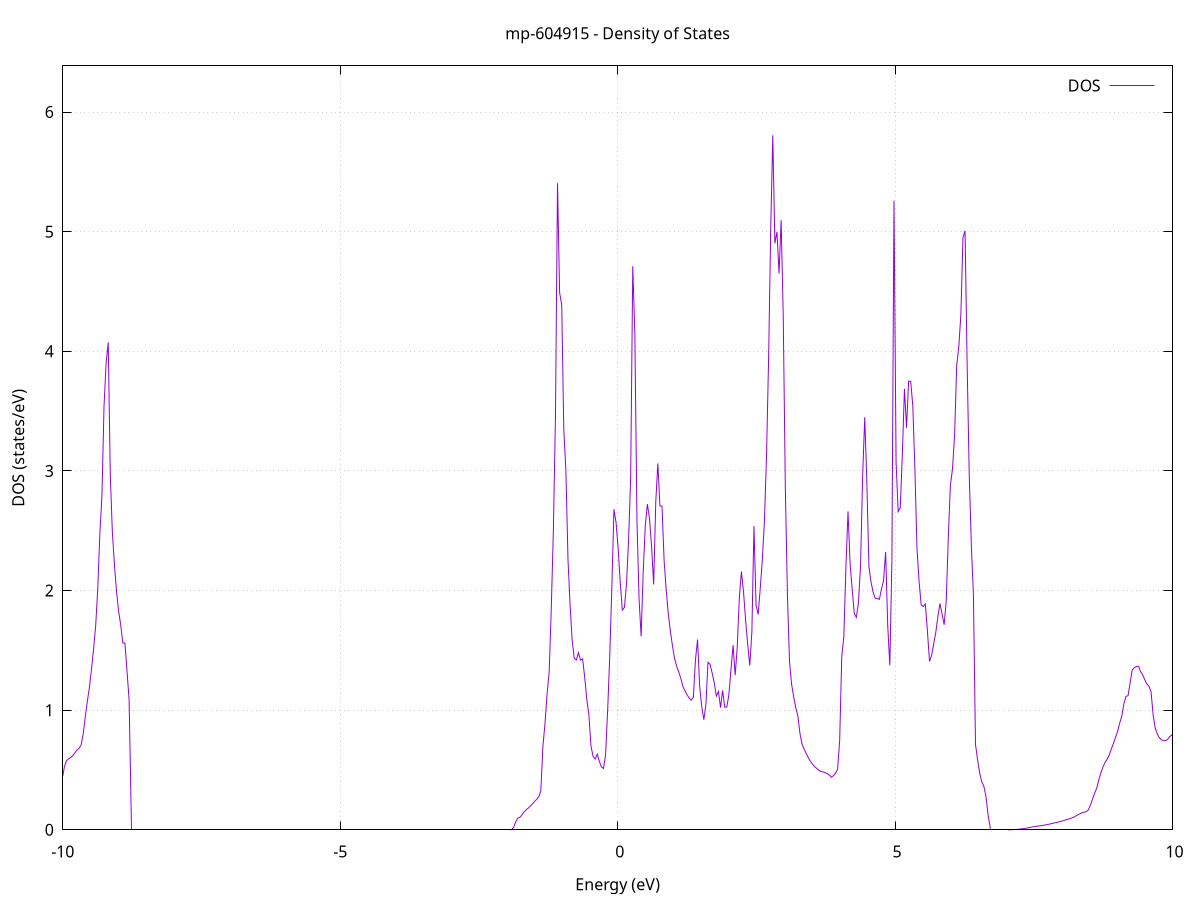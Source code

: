 set title 'mp-604915 - Density of States'
set xlabel 'Energy (eV)'
set ylabel 'DOS (states/eV)'
set grid
set xrange [-10:10]
set yrange [0:6.386]
set xzeroaxis lt -1
set terminal png size 800,600
set output 'mp-604915_dos_gnuplot.png'
plot '-' using 1:2 with lines title 'DOS'
-42.816300 0.000000
-42.778600 0.000000
-42.741000 0.000000
-42.703300 0.000000
-42.665600 0.000000
-42.628000 0.000000
-42.590300 0.000000
-42.552600 0.000000
-42.515000 0.000000
-42.477300 0.000000
-42.439700 0.000000
-42.402000 0.000000
-42.364300 0.000000
-42.326700 0.000000
-42.289000 0.000000
-42.251300 0.000000
-42.213700 0.000000
-42.176000 0.000000
-42.138300 0.000000
-42.100700 0.000000
-42.063000 0.000000
-42.025300 0.000000
-41.987700 0.000000
-41.950000 0.000000
-41.912300 0.000000
-41.874700 0.000000
-41.837000 0.000000
-41.799300 0.000000
-41.761700 0.000000
-41.724000 0.000000
-41.686400 0.000000
-41.648700 0.000000
-41.611000 0.000000
-41.573400 0.000000
-41.535700 0.000000
-41.498000 0.000000
-41.460400 0.000000
-41.422700 0.000000
-41.385000 0.000000
-41.347400 0.000000
-41.309700 0.000000
-41.272000 0.000000
-41.234400 0.000000
-41.196700 0.000000
-41.159000 0.000000
-41.121400 0.000000
-41.083700 0.000000
-41.046000 0.000000
-41.008400 0.000000
-40.970700 0.000000
-40.933100 0.000000
-40.895400 0.000000
-40.857700 0.000000
-40.820100 0.000000
-40.782400 0.000000
-40.744700 0.000000
-40.707100 0.000000
-40.669400 0.000000
-40.631700 0.000000
-40.594100 0.000000
-40.556400 0.000000
-40.518700 0.000000
-40.481100 0.000000
-40.443400 0.000000
-40.405700 0.000000
-40.368100 0.000000
-40.330400 0.000000
-40.292700 0.000000
-40.255100 0.000000
-40.217400 0.000000
-40.179800 0.000000
-40.142100 0.000000
-40.104400 0.000000
-40.066800 0.000000
-40.029100 0.000000
-39.991400 0.000000
-39.953800 0.000000
-39.916100 0.000000
-39.878400 0.000000
-39.840800 0.000000
-39.803100 0.000000
-39.765400 0.000000
-39.727800 0.000000
-39.690100 0.000000
-39.652400 0.000000
-39.614800 0.000000
-39.577100 0.000000
-39.539400 0.000000
-39.501800 0.000000
-39.464100 0.000000
-39.426400 0.000000
-39.388800 3.422000
-39.351100 6.672700
-39.313500 9.549600
-39.275800 7.284600
-39.238100 5.904400
-39.200500 5.203600
-39.162800 4.941800
-39.125100 6.126800
-39.087500 12.684900
-39.049800 32.294200
-39.012100 15.707300
-38.974500 5.470900
-38.936800 5.183300
-38.899100 5.633700
-38.861500 6.711500
-38.823800 9.834900
-38.786100 8.494500
-38.748500 0.000000
-38.710800 0.000000
-38.673100 0.000000
-38.635500 0.000000
-38.597800 0.000000
-38.560200 0.000000
-38.522500 0.000000
-38.484800 0.000000
-38.447200 0.000000
-38.409500 0.000000
-38.371800 0.000000
-38.334200 0.000000
-38.296500 0.000000
-38.258800 0.000000
-38.221200 0.000000
-38.183500 0.000000
-38.145800 0.000000
-38.108200 0.000000
-38.070500 0.000000
-38.032800 0.000000
-37.995200 0.000000
-37.957500 0.000000
-37.919800 0.000000
-37.882200 0.000000
-37.844500 0.000000
-37.806900 0.000000
-37.769200 0.000000
-37.731500 0.000000
-37.693900 0.000000
-37.656200 0.000000
-37.618500 0.000000
-37.580900 0.000000
-37.543200 0.000000
-37.505500 0.000000
-37.467900 0.000000
-37.430200 0.000000
-37.392500 0.000000
-37.354900 0.000000
-37.317200 0.000000
-37.279500 0.000000
-37.241900 0.000000
-37.204200 0.000000
-37.166500 0.000000
-37.128900 0.000000
-37.091200 0.000000
-37.053600 0.000000
-37.015900 0.000000
-36.978200 0.000000
-36.940600 0.000000
-36.902900 0.000000
-36.865200 0.000000
-36.827600 0.000000
-36.789900 0.000000
-36.752200 0.000000
-36.714600 0.000000
-36.676900 0.000000
-36.639200 0.000000
-36.601600 0.000000
-36.563900 0.000000
-36.526200 0.000000
-36.488600 0.000000
-36.450900 0.000000
-36.413200 0.000000
-36.375600 0.000000
-36.337900 0.000000
-36.300300 0.000000
-36.262600 0.000000
-36.224900 0.000000
-36.187300 0.000000
-36.149600 0.000000
-36.111900 0.000000
-36.074300 0.000000
-36.036600 0.000000
-35.998900 0.000000
-35.961300 0.000000
-35.923600 0.000000
-35.885900 0.000000
-35.848300 0.000000
-35.810600 0.000000
-35.772900 0.000000
-35.735300 0.000000
-35.697600 0.000000
-35.659900 0.000000
-35.622300 0.000000
-35.584600 0.000000
-35.547000 0.000000
-35.509300 0.000000
-35.471600 0.000000
-35.434000 0.000000
-35.396300 0.000000
-35.358600 0.000000
-35.321000 0.000000
-35.283300 0.000000
-35.245600 0.000000
-35.208000 0.000000
-35.170300 0.000000
-35.132600 0.000000
-35.095000 0.000000
-35.057300 0.000000
-35.019600 0.000000
-34.982000 0.000000
-34.944300 0.000000
-34.906600 0.000000
-34.869000 0.000000
-34.831300 0.000000
-34.793700 0.000000
-34.756000 0.000000
-34.718300 0.000000
-34.680700 0.000000
-34.643000 0.000000
-34.605300 0.000000
-34.567700 0.000000
-34.530000 0.000000
-34.492300 0.000000
-34.454700 0.000000
-34.417000 0.000000
-34.379300 0.000000
-34.341700 0.000000
-34.304000 0.000000
-34.266300 0.000000
-34.228700 0.000000
-34.191000 0.000000
-34.153300 0.000000
-34.115700 0.000000
-34.078000 0.000000
-34.040400 0.000000
-34.002700 0.000000
-33.965000 0.000000
-33.927400 0.000000
-33.889700 0.000000
-33.852000 0.000000
-33.814400 0.000000
-33.776700 0.000000
-33.739000 0.000000
-33.701400 0.000000
-33.663700 0.000000
-33.626000 0.000000
-33.588400 0.000000
-33.550700 0.000000
-33.513000 0.000000
-33.475400 0.000000
-33.437700 0.000000
-33.400000 0.000000
-33.362400 0.000000
-33.324700 0.000000
-33.287100 0.000000
-33.249400 0.000000
-33.211700 0.000000
-33.174100 0.000000
-33.136400 0.000000
-33.098700 0.000000
-33.061100 0.000000
-33.023400 0.000000
-32.985700 0.000000
-32.948100 0.000000
-32.910400 0.000000
-32.872700 0.000000
-32.835100 0.000000
-32.797400 0.000000
-32.759700 0.000000
-32.722100 0.000000
-32.684400 0.000000
-32.646700 0.000000
-32.609100 0.000000
-32.571400 0.000000
-32.533800 0.000000
-32.496100 0.000000
-32.458400 0.000000
-32.420800 0.000000
-32.383100 0.000000
-32.345400 0.000000
-32.307800 0.000000
-32.270100 0.000000
-32.232400 0.000000
-32.194800 0.000000
-32.157100 0.000000
-32.119400 0.000000
-32.081800 0.000000
-32.044100 0.000000
-32.006400 0.000000
-31.968800 0.000000
-31.931100 0.000000
-31.893400 0.000000
-31.855800 0.000000
-31.818100 0.000000
-31.780500 0.000000
-31.742800 0.000000
-31.705100 0.000000
-31.667500 0.000000
-31.629800 0.000000
-31.592100 0.000000
-31.554500 0.000000
-31.516800 0.000000
-31.479100 0.000000
-31.441500 0.000000
-31.403800 0.000000
-31.366100 0.000000
-31.328500 0.000000
-31.290800 0.000000
-31.253100 0.000000
-31.215500 0.000000
-31.177800 0.000000
-31.140100 0.000000
-31.102500 0.000000
-31.064800 0.000000
-31.027200 0.000000
-30.989500 0.000000
-30.951800 0.000000
-30.914200 0.000000
-30.876500 0.000000
-30.838800 0.000000
-30.801200 0.000000
-30.763500 0.000000
-30.725800 0.000000
-30.688200 0.000000
-30.650500 0.000000
-30.612800 0.000000
-30.575200 0.000000
-30.537500 0.000000
-30.499800 0.000000
-30.462200 0.000000
-30.424500 0.000000
-30.386800 0.000000
-30.349200 0.000000
-30.311500 0.000000
-30.273900 0.000000
-30.236200 0.000000
-30.198500 0.000000
-30.160900 0.000000
-30.123200 0.000000
-30.085500 0.000000
-30.047900 0.000000
-30.010200 0.000000
-29.972500 0.000000
-29.934900 0.000000
-29.897200 0.000000
-29.859500 0.000000
-29.821900 0.000000
-29.784200 0.000000
-29.746500 0.000000
-29.708900 0.000000
-29.671200 0.000000
-29.633500 0.000000
-29.595900 0.000000
-29.558200 0.000000
-29.520600 0.000000
-29.482900 0.000000
-29.445200 0.000000
-29.407600 0.000000
-29.369900 0.000000
-29.332200 0.000000
-29.294600 0.000000
-29.256900 0.000000
-29.219200 0.000000
-29.181600 0.000000
-29.143900 0.000000
-29.106200 0.000000
-29.068600 0.000000
-29.030900 0.000000
-28.993200 0.000000
-28.955600 0.000000
-28.917900 0.000000
-28.880200 0.000000
-28.842600 0.000000
-28.804900 0.000000
-28.767200 0.000000
-28.729600 0.000000
-28.691900 0.000000
-28.654300 0.000000
-28.616600 0.000000
-28.578900 0.000000
-28.541300 0.000000
-28.503600 0.000000
-28.465900 0.000000
-28.428300 0.000000
-28.390600 0.000000
-28.352900 0.000000
-28.315300 0.000000
-28.277600 0.000000
-28.239900 0.000000
-28.202300 0.000000
-28.164600 0.000000
-28.126900 0.000000
-28.089300 0.000000
-28.051600 0.000000
-28.013900 0.000000
-27.976300 0.000000
-27.938600 0.000000
-27.901000 0.000000
-27.863300 0.000000
-27.825600 0.000000
-27.788000 0.000000
-27.750300 0.000000
-27.712600 0.000000
-27.675000 0.000000
-27.637300 0.000000
-27.599600 0.000000
-27.562000 0.000000
-27.524300 0.000000
-27.486600 0.000000
-27.449000 0.000000
-27.411300 0.000000
-27.373600 0.000000
-27.336000 0.000000
-27.298300 0.000000
-27.260600 0.000000
-27.223000 0.000000
-27.185300 0.000000
-27.147700 0.000000
-27.110000 0.000000
-27.072300 0.000000
-27.034700 0.000000
-26.997000 0.000000
-26.959300 0.000000
-26.921700 0.000000
-26.884000 0.000000
-26.846300 0.000000
-26.808700 0.000000
-26.771000 0.000000
-26.733300 0.000000
-26.695700 0.000000
-26.658000 0.000000
-26.620300 0.000000
-26.582700 0.000000
-26.545000 0.000000
-26.507300 0.000000
-26.469700 0.000000
-26.432000 0.000000
-26.394400 0.000000
-26.356700 0.000000
-26.319000 0.000000
-26.281400 0.000000
-26.243700 0.000000
-26.206000 0.000000
-26.168400 0.000000
-26.130700 0.000000
-26.093000 0.000000
-26.055400 0.000000
-26.017700 0.000000
-25.980000 0.000000
-25.942400 0.000000
-25.904700 0.000000
-25.867000 0.000000
-25.829400 0.000000
-25.791700 0.000000
-25.754000 0.000000
-25.716400 0.000000
-25.678700 0.000000
-25.641100 0.000000
-25.603400 0.000000
-25.565700 0.000000
-25.528100 0.000000
-25.490400 0.000000
-25.452700 0.000000
-25.415100 0.000000
-25.377400 0.000000
-25.339700 0.000000
-25.302100 0.000000
-25.264400 0.000000
-25.226700 0.000000
-25.189100 0.000000
-25.151400 0.000000
-25.113700 0.000000
-25.076100 0.000000
-25.038400 0.000000
-25.000700 0.000000
-24.963100 0.000000
-24.925400 0.000000
-24.887800 0.000000
-24.850100 0.000000
-24.812400 0.000000
-24.774800 0.000000
-24.737100 0.000000
-24.699400 0.000000
-24.661800 0.000000
-24.624100 0.000000
-24.586400 0.000000
-24.548800 0.000000
-24.511100 0.000000
-24.473400 0.000000
-24.435800 0.000000
-24.398100 0.000000
-24.360400 0.000000
-24.322800 0.000000
-24.285100 0.000000
-24.247400 0.000000
-24.209800 0.000000
-24.172100 0.000000
-24.134500 0.000000
-24.096800 0.000000
-24.059100 0.000000
-24.021500 0.000000
-23.983800 0.000000
-23.946100 0.000000
-23.908500 0.000000
-23.870800 0.000000
-23.833100 0.000000
-23.795500 0.000000
-23.757800 0.000000
-23.720100 0.000000
-23.682500 0.000000
-23.644800 0.000000
-23.607100 0.000000
-23.569500 0.000000
-23.531800 0.000000
-23.494100 0.000000
-23.456500 0.000000
-23.418800 0.000000
-23.381200 0.000000
-23.343500 0.000000
-23.305800 0.000000
-23.268200 0.000000
-23.230500 0.000000
-23.192800 0.000000
-23.155200 0.000000
-23.117500 0.000000
-23.079800 0.000000
-23.042200 0.000000
-23.004500 0.000000
-22.966800 0.000000
-22.929200 0.000000
-22.891500 0.000000
-22.853800 0.000000
-22.816200 0.000000
-22.778500 0.000000
-22.740800 0.000000
-22.703200 0.000000
-22.665500 0.000000
-22.627900 0.000000
-22.590200 0.000000
-22.552500 0.000000
-22.514900 0.000000
-22.477200 0.000000
-22.439500 0.000000
-22.401900 0.000000
-22.364200 0.000000
-22.326500 0.000000
-22.288900 0.000000
-22.251200 0.000000
-22.213500 0.000000
-22.175900 0.000000
-22.138200 0.000000
-22.100500 0.000000
-22.062900 0.000000
-22.025200 0.000000
-21.987500 0.000000
-21.949900 0.000000
-21.912200 0.000000
-21.874600 0.000000
-21.836900 0.000000
-21.799200 0.000000
-21.761600 0.000000
-21.723900 0.000000
-21.686200 0.000000
-21.648600 0.000000
-21.610900 0.000000
-21.573200 0.000000
-21.535600 0.000000
-21.497900 0.000000
-21.460200 0.000000
-21.422600 0.000000
-21.384900 0.000000
-21.347200 0.000000
-21.309600 0.000000
-21.271900 0.000000
-21.234200 0.000000
-21.196600 0.000000
-21.158900 0.000000
-21.121300 0.000000
-21.083600 0.000000
-21.045900 0.000000
-21.008300 0.000000
-20.970600 0.000000
-20.932900 0.000000
-20.895300 0.000000
-20.857600 0.000000
-20.819900 0.000000
-20.782300 0.000000
-20.744600 0.000000
-20.706900 0.000000
-20.669300 0.000000
-20.631600 0.000000
-20.593900 0.000000
-20.556300 0.000000
-20.518600 0.000000
-20.480900 0.000000
-20.443300 0.000000
-20.405600 0.000000
-20.368000 0.000000
-20.330300 0.000000
-20.292600 0.000000
-20.255000 0.000000
-20.217300 0.000000
-20.179600 0.000000
-20.142000 0.000000
-20.104300 0.000000
-20.066600 0.000000
-20.029000 0.000000
-19.991300 0.000000
-19.953600 0.000000
-19.916000 0.000000
-19.878300 0.000000
-19.840600 0.000000
-19.803000 0.000000
-19.765300 0.000000
-19.727600 0.000000
-19.690000 0.000000
-19.652300 0.000000
-19.614700 0.000000
-19.577000 0.000000
-19.539300 0.000000
-19.501700 0.000000
-19.464000 0.000000
-19.426300 0.000000
-19.388700 0.000000
-19.351000 0.000000
-19.313300 0.000000
-19.275700 0.000000
-19.238000 0.000000
-19.200300 0.000000
-19.162700 0.000000
-19.125000 0.000000
-19.087300 0.000000
-19.049700 0.000000
-19.012000 0.000000
-18.974300 0.000000
-18.936700 0.000000
-18.899000 0.000000
-18.861400 0.000000
-18.823700 0.000000
-18.786000 0.000000
-18.748400 0.000000
-18.710700 0.000000
-18.673000 0.000000
-18.635400 0.000000
-18.597700 0.000000
-18.560000 0.000000
-18.522400 0.000000
-18.484700 0.000000
-18.447000 0.000000
-18.409400 0.000000
-18.371700 0.000000
-18.334000 0.000000
-18.296400 0.000000
-18.258700 0.000000
-18.221000 0.000000
-18.183400 0.000000
-18.145700 0.000000
-18.108000 0.000000
-18.070400 0.000000
-18.032700 0.000000
-17.995100 0.000000
-17.957400 0.000000
-17.919700 0.000000
-17.882100 0.000000
-17.844400 0.000000
-17.806700 0.000000
-17.769100 0.000000
-17.731400 0.000000
-17.693700 0.000000
-17.656100 0.000000
-17.618400 0.000000
-17.580700 0.000000
-17.543100 0.000000
-17.505400 0.000000
-17.467700 0.000000
-17.430100 0.000000
-17.392400 0.000000
-17.354700 0.000000
-17.317100 0.000000
-17.279400 0.000000
-17.241800 0.000000
-17.204100 0.000000
-17.166400 0.000000
-17.128800 0.000000
-17.091100 0.000000
-17.053400 0.000000
-17.015800 0.000000
-16.978100 0.000000
-16.940400 0.000000
-16.902800 0.000000
-16.865100 0.000000
-16.827400 0.000000
-16.789800 0.000000
-16.752100 0.000000
-16.714400 0.000000
-16.676800 0.000000
-16.639100 0.000000
-16.601400 0.000000
-16.563800 0.000000
-16.526100 0.000000
-16.488500 0.000000
-16.450800 0.000000
-16.413100 0.000000
-16.375500 0.000000
-16.337800 0.000000
-16.300100 0.000000
-16.262500 0.000000
-16.224800 0.000000
-16.187100 0.000000
-16.149500 0.000000
-16.111800 0.000000
-16.074100 0.000000
-16.036500 0.000000
-15.998800 0.000000
-15.961100 0.000000
-15.923500 0.000000
-15.885800 0.000000
-15.848100 0.000000
-15.810500 0.000000
-15.772800 0.000000
-15.735200 0.000000
-15.697500 0.000000
-15.659800 0.000000
-15.622200 0.000000
-15.584500 0.000000
-15.546800 0.000000
-15.509200 0.000000
-15.471500 0.000000
-15.433800 0.000000
-15.396200 0.000000
-15.358500 0.000000
-15.320800 0.000000
-15.283200 0.000000
-15.245500 0.000000
-15.207800 0.000000
-15.170200 0.000000
-15.132500 0.000000
-15.094800 0.000000
-15.057200 0.000000
-15.019500 0.000000
-14.981900 0.000000
-14.944200 0.000000
-14.906500 0.000000
-14.868900 0.000000
-14.831200 0.000000
-14.793500 0.000000
-14.755900 0.000000
-14.718200 0.000000
-14.680500 0.000000
-14.642900 0.000000
-14.605200 0.000000
-14.567500 0.000000
-14.529900 0.000000
-14.492200 0.000000
-14.454500 0.000000
-14.416900 0.000000
-14.379200 0.000000
-14.341500 0.000000
-14.303900 0.000000
-14.266200 0.000000
-14.228600 0.000000
-14.190900 0.000000
-14.153200 0.000000
-14.115600 0.000000
-14.077900 0.000000
-14.040200 0.000000
-14.002600 0.000000
-13.964900 0.000000
-13.927200 0.000000
-13.889600 0.000000
-13.851900 0.000000
-13.814200 0.000000
-13.776600 0.000000
-13.738900 0.000000
-13.701200 0.000000
-13.663600 0.000000
-13.625900 0.000000
-13.588200 0.000000
-13.550600 0.000000
-13.512900 0.000000
-13.475300 0.000000
-13.437600 0.000000
-13.399900 0.000000
-13.362300 0.000000
-13.324600 0.000000
-13.286900 0.000000
-13.249300 0.000000
-13.211600 0.000000
-13.173900 0.000000
-13.136300 0.000000
-13.098600 0.000000
-13.060900 0.000000
-13.023300 0.000000
-12.985600 0.000000
-12.947900 0.000000
-12.910300 0.000000
-12.872600 0.000000
-12.834900 0.000000
-12.797300 0.000000
-12.759600 0.000000
-12.722000 0.000000
-12.684300 0.000000
-12.646600 0.000000
-12.609000 0.000000
-12.571300 0.000000
-12.533600 0.000000
-12.496000 0.000000
-12.458300 0.000000
-12.420600 0.000000
-12.383000 0.000000
-12.345300 0.000000
-12.307600 0.000000
-12.270000 0.000000
-12.232300 0.000000
-12.194600 0.000000
-12.157000 0.000000
-12.119300 0.000000
-12.081600 0.000000
-12.044000 0.000000
-12.006300 0.000000
-11.968700 0.000000
-11.931000 0.000000
-11.893300 0.000000
-11.855700 0.000000
-11.818000 0.000000
-11.780300 0.000000
-11.742700 0.000000
-11.705000 0.000000
-11.667300 0.000000
-11.629700 0.000000
-11.592000 0.000000
-11.554300 0.000000
-11.516700 0.000000
-11.479000 0.000000
-11.441300 0.000000
-11.403700 0.000000
-11.366000 0.000000
-11.328300 0.000000
-11.290700 0.000000
-11.253000 0.000000
-11.215400 0.000000
-11.177700 0.000000
-11.140000 0.000000
-11.102400 0.000000
-11.064700 0.000000
-11.027000 0.000000
-10.989400 0.000000
-10.951700 0.000000
-10.914000 0.000000
-10.876400 0.000000
-10.838700 0.000000
-10.801000 0.000000
-10.763400 0.000000
-10.725700 0.000000
-10.688000 0.000000
-10.650400 0.000000
-10.612700 0.000000
-10.575000 0.000000
-10.537400 0.000000
-10.499700 0.000000
-10.462100 0.000000
-10.424400 0.000000
-10.386700 0.000000
-10.349100 0.000000
-10.311400 0.000000
-10.273700 0.000000
-10.236100 0.000000
-10.198400 0.049900
-10.160700 0.185100
-10.123100 0.231400
-10.085400 0.315100
-10.047700 0.360100
-10.010100 0.421300
-9.972400 0.523600
-9.934700 0.576100
-9.897100 0.592400
-9.859400 0.604200
-9.821700 0.618300
-9.784100 0.642300
-9.746400 0.665300
-9.708800 0.681600
-9.671100 0.706300
-9.633400 0.798500
-9.595800 0.941100
-9.558100 1.071300
-9.520400 1.190100
-9.482800 1.342700
-9.445100 1.510800
-9.407400 1.705200
-9.369800 2.014200
-9.332100 2.475100
-9.294400 2.789500
-9.256800 3.541700
-9.219100 3.903600
-9.181400 4.075000
-9.143800 2.963400
-9.106100 2.479700
-9.068400 2.212500
-9.030800 1.987000
-8.993100 1.823700
-8.955500 1.709800
-8.917800 1.561500
-8.880100 1.560900
-8.842500 1.325400
-8.804800 1.086000
-8.767100 0.000000
-8.729500 0.000000
-8.691800 0.000000
-8.654100 0.000000
-8.616500 0.000000
-8.578800 0.000000
-8.541100 0.000000
-8.503500 0.000000
-8.465800 0.000000
-8.428100 0.000000
-8.390500 0.000000
-8.352800 0.000000
-8.315100 0.000000
-8.277500 0.000000
-8.239800 0.000000
-8.202200 0.000000
-8.164500 0.000000
-8.126800 0.000000
-8.089200 0.000000
-8.051500 0.000000
-8.013800 0.000000
-7.976200 0.000000
-7.938500 0.000000
-7.900800 0.000000
-7.863200 0.000000
-7.825500 0.000000
-7.787800 0.000000
-7.750200 0.000000
-7.712500 0.000000
-7.674800 0.000000
-7.637200 0.000000
-7.599500 0.000000
-7.561800 0.000000
-7.524200 0.000000
-7.486500 0.000000
-7.448800 0.000000
-7.411200 0.000000
-7.373500 0.000000
-7.335900 0.000000
-7.298200 0.000000
-7.260500 0.000000
-7.222900 0.000000
-7.185200 0.000000
-7.147500 0.000000
-7.109900 0.000000
-7.072200 0.000000
-7.034500 0.000000
-6.996900 0.000000
-6.959200 0.000000
-6.921500 0.000000
-6.883900 0.000000
-6.846200 0.000000
-6.808500 0.000000
-6.770900 0.000000
-6.733200 0.000000
-6.695500 0.000000
-6.657900 0.000000
-6.620200 0.000000
-6.582600 0.000000
-6.544900 0.000000
-6.507200 0.000000
-6.469600 0.000000
-6.431900 0.000000
-6.394200 0.000000
-6.356600 0.000000
-6.318900 0.000000
-6.281200 0.000000
-6.243600 0.000000
-6.205900 0.000000
-6.168200 0.000000
-6.130600 0.000000
-6.092900 0.000000
-6.055200 0.000000
-6.017600 0.000000
-5.979900 0.000000
-5.942200 0.000000
-5.904600 0.000000
-5.866900 0.000000
-5.829300 0.000000
-5.791600 0.000000
-5.753900 0.000000
-5.716300 0.000000
-5.678600 0.000000
-5.640900 0.000000
-5.603300 0.000000
-5.565600 0.000000
-5.527900 0.000000
-5.490300 0.000000
-5.452600 0.000000
-5.414900 0.000000
-5.377300 0.000000
-5.339600 0.000000
-5.301900 0.000000
-5.264300 0.000000
-5.226600 0.000000
-5.188900 0.000000
-5.151300 0.000000
-5.113600 0.000000
-5.076000 0.000000
-5.038300 0.000000
-5.000600 0.000000
-4.963000 0.000000
-4.925300 0.000000
-4.887600 0.000000
-4.850000 0.000000
-4.812300 0.000000
-4.774600 0.000000
-4.737000 0.000000
-4.699300 0.000000
-4.661600 0.000000
-4.624000 0.000000
-4.586300 0.000000
-4.548600 0.000000
-4.511000 0.000000
-4.473300 0.000000
-4.435600 0.000000
-4.398000 0.000000
-4.360300 0.000000
-4.322700 0.000000
-4.285000 0.000000
-4.247300 0.000000
-4.209700 0.000000
-4.172000 0.000000
-4.134300 0.000000
-4.096700 0.000000
-4.059000 0.000000
-4.021300 0.000000
-3.983700 0.000000
-3.946000 0.000000
-3.908300 0.000000
-3.870700 0.000000
-3.833000 0.000000
-3.795300 0.000000
-3.757700 0.000000
-3.720000 0.000000
-3.682300 0.000000
-3.644700 0.000000
-3.607000 0.000000
-3.569400 0.000000
-3.531700 0.000000
-3.494000 0.000000
-3.456400 0.000000
-3.418700 0.000000
-3.381000 0.000000
-3.343400 0.000000
-3.305700 0.000000
-3.268000 0.000000
-3.230400 0.000000
-3.192700 0.000000
-3.155000 0.000000
-3.117400 0.000000
-3.079700 0.000000
-3.042000 0.000000
-3.004400 0.000000
-2.966700 0.000000
-2.929000 0.000000
-2.891400 0.000000
-2.853700 0.000000
-2.816100 0.000000
-2.778400 0.000000
-2.740700 0.000000
-2.703100 0.000000
-2.665400 0.000000
-2.627700 0.000000
-2.590100 0.000000
-2.552400 0.000000
-2.514700 0.000000
-2.477100 0.000000
-2.439400 0.000000
-2.401700 0.000000
-2.364100 0.000000
-2.326400 0.000000
-2.288700 0.000000
-2.251100 0.000000
-2.213400 0.000000
-2.175700 0.000000
-2.138100 0.000000
-2.100400 0.000000
-2.062800 0.000000
-2.025100 0.000000
-1.987400 0.000000
-1.949800 0.000000
-1.912100 0.000100
-1.874400 0.020100
-1.836800 0.066700
-1.799100 0.096700
-1.761400 0.105300
-1.723800 0.124500
-1.686100 0.149500
-1.648400 0.167800
-1.610800 0.181000
-1.573100 0.198500
-1.535400 0.216800
-1.497800 0.235400
-1.460100 0.254500
-1.422400 0.275800
-1.384800 0.323900
-1.347100 0.695300
-1.309500 0.887700
-1.271800 1.135600
-1.234100 1.319200
-1.196500 1.844000
-1.158800 2.492900
-1.121100 3.443500
-1.083500 5.404900
-1.045800 4.489100
-1.008100 4.386700
-0.970500 3.344800
-0.932800 3.005500
-0.895100 2.260100
-0.857500 1.884200
-0.819800 1.583200
-0.782100 1.434400
-0.744500 1.419300
-0.706800 1.480200
-0.669100 1.418300
-0.631500 1.429400
-0.593800 1.274600
-0.556200 1.091000
-0.518500 0.963000
-0.480800 0.701000
-0.443200 0.613500
-0.405500 0.590700
-0.367800 0.631700
-0.330200 0.572900
-0.292500 0.525700
-0.254800 0.512500
-0.217200 0.629300
-0.179500 1.003700
-0.141800 1.460900
-0.104200 2.034100
-0.066500 2.679800
-0.028800 2.569300
0.008800 2.353800
0.046500 2.070300
0.084200 1.836000
0.121800 1.858500
0.159500 2.053100
0.197100 2.419600
0.234800 2.951200
0.272500 4.710600
0.310100 4.141800
0.347800 2.596700
0.385500 1.932600
0.423100 1.616400
0.460800 2.159000
0.498500 2.546300
0.536100 2.722300
0.573800 2.601900
0.611500 2.368800
0.649100 2.051000
0.686800 2.737800
0.724500 3.062300
0.762100 2.708000
0.799800 2.705200
0.837500 2.249500
0.875100 2.006400
0.912800 1.805300
0.950400 1.661800
0.988100 1.537900
1.025800 1.433300
1.063400 1.367200
1.101100 1.319400
1.138800 1.266900
1.176400 1.197300
1.214100 1.160500
1.251800 1.128600
1.289400 1.100300
1.327100 1.083200
1.364800 1.108700
1.402400 1.419900
1.440100 1.590200
1.477800 1.202300
1.515400 1.030800
1.553100 0.920300
1.590800 1.047800
1.628400 1.400600
1.666100 1.383500
1.703700 1.309500
1.741400 1.228300
1.779100 1.116900
1.816700 1.156000
1.854400 1.021400
1.892100 1.164600
1.929700 1.024900
1.967400 1.025600
2.005100 1.129900
2.042700 1.338400
2.080400 1.543900
2.118100 1.292600
2.155700 1.526700
2.193400 1.941000
2.231100 2.158800
2.268700 1.989100
2.306400 1.751900
2.344100 1.548700
2.381700 1.372500
2.419400 1.658200
2.457000 2.539400
2.494700 1.878100
2.532400 1.800000
2.570000 2.017000
2.607700 2.258900
2.645400 2.580100
2.683000 3.121100
2.720700 3.939400
2.758400 5.009700
2.796000 5.805900
2.833700 4.902600
2.871400 4.999300
2.909000 4.649700
2.946700 5.096400
2.984400 4.294600
3.022000 2.865400
3.059700 1.963900
3.097400 1.406800
3.135000 1.216200
3.172700 1.111200
3.210400 1.020100
3.248000 0.951000
3.285700 0.805400
3.323300 0.715100
3.361000 0.674000
3.398700 0.637700
3.436300 0.602700
3.474000 0.572300
3.511700 0.549500
3.549300 0.527800
3.587000 0.514000
3.624700 0.497000
3.662300 0.488300
3.700000 0.483000
3.737700 0.477400
3.775300 0.469200
3.813000 0.457700
3.850700 0.439600
3.888300 0.452100
3.926000 0.472700
3.963700 0.504100
4.001300 0.742100
4.039000 1.447100
4.076600 1.615200
4.114300 2.198800
4.152000 2.661800
4.189600 2.220200
4.227300 2.010200
4.265000 1.808100
4.302600 1.775400
4.340300 1.900700
4.378000 2.215400
4.415600 2.957600
4.453300 3.448400
4.491000 2.912000
4.528600 2.201500
4.566300 2.071700
4.604000 1.988000
4.641600 1.935900
4.679300 1.932300
4.717000 1.926100
4.754600 2.011500
4.792300 2.083300
4.829900 2.321900
4.867600 1.706500
4.905300 1.375600
4.942900 2.244700
4.980600 5.258300
5.018300 3.071500
5.055900 2.659700
5.093600 2.691500
5.131300 3.139500
5.168900 3.687000
5.206600 3.360300
5.244300 3.751100
5.281900 3.748500
5.319600 3.543500
5.357300 3.017000
5.394900 2.353500
5.432600 2.075700
5.470300 1.880700
5.507900 1.866600
5.545600 1.888000
5.583200 1.659800
5.620900 1.407000
5.658600 1.457600
5.696200 1.556100
5.733900 1.649000
5.771600 1.783400
5.809200 1.892200
5.846900 1.802100
5.884600 1.714000
5.922200 1.913200
5.959900 2.447700
5.997600 2.882600
6.035200 3.015800
6.072900 3.302200
6.110600 3.882300
6.148200 4.036200
6.185900 4.305700
6.223600 4.949800
6.261200 5.007400
6.298900 3.891800
6.336500 2.970100
6.374200 2.384400
6.411900 1.964300
6.449500 0.712200
6.487200 0.586100
6.524900 0.473700
6.562500 0.400200
6.600200 0.364000
6.637900 0.278100
6.675500 0.127600
6.713200 0.000000
6.750900 0.000000
6.788500 0.000000
6.826200 0.000000
6.863900 0.000000
6.901500 0.000000
6.939200 0.000000
6.976900 0.000000
7.014500 0.000000
7.052200 0.000100
7.089800 0.000400
7.127500 0.001100
7.165200 0.002200
7.202800 0.003600
7.240500 0.005300
7.278200 0.007400
7.315800 0.009800
7.353500 0.012700
7.391200 0.016000
7.428800 0.019700
7.466500 0.023000
7.504200 0.026000
7.541800 0.028700
7.579500 0.031200
7.617200 0.033700
7.654800 0.036400
7.692500 0.039300
7.730200 0.042500
7.767800 0.046000
7.805500 0.049900
7.843100 0.054000
7.880800 0.058100
7.918500 0.062400
7.956100 0.066600
7.993800 0.071000
8.031500 0.076100
8.069100 0.081300
8.106800 0.086800
8.144500 0.092400
8.182100 0.098300
8.219800 0.104500
8.257500 0.115100
8.295100 0.125000
8.332800 0.134100
8.370500 0.142100
8.408100 0.146400
8.445800 0.151400
8.483500 0.166700
8.521100 0.206500
8.558800 0.255500
8.596400 0.305200
8.634100 0.348500
8.671800 0.416600
8.709400 0.476800
8.747100 0.525600
8.784800 0.562600
8.822400 0.590400
8.860100 0.626400
8.897800 0.675200
8.935400 0.722100
8.973100 0.772100
9.010800 0.823000
9.048400 0.891300
9.086100 0.950600
9.123800 1.053100
9.161400 1.114600
9.199100 1.121400
9.236800 1.229800
9.274400 1.336200
9.312100 1.354300
9.349700 1.364900
9.387400 1.366600
9.425100 1.322400
9.462700 1.295500
9.500400 1.254200
9.538100 1.218500
9.575700 1.200600
9.613400 1.155300
9.651100 0.957200
9.688700 0.849800
9.726400 0.800900
9.764100 0.768900
9.801700 0.751200
9.839400 0.744300
9.877100 0.745300
9.914700 0.757200
9.952400 0.780200
9.990100 0.791300
10.027700 0.841500
10.065400 0.898300
10.103000 0.957700
10.140700 0.920100
10.178400 0.901800
10.216000 0.884800
10.253700 0.896000
10.291400 0.932700
10.329000 1.037100
10.366700 1.148600
10.404400 1.213100
10.442000 1.061700
10.479700 0.836100
10.517400 0.767700
10.555000 0.715800
10.592700 0.664700
10.630400 0.610600
10.668000 0.642100
10.705700 0.630100
10.743400 0.650200
10.781000 0.693400
10.818700 0.676600
10.856300 0.680500
10.894000 0.710500
10.931700 0.742700
10.969300 0.807300
11.007000 0.875100
11.044700 0.956600
11.082300 1.030100
11.120000 1.039900
11.157700 1.057000
11.195300 1.094000
11.233000 1.187400
11.270700 1.270400
11.308300 1.357800
11.346000 1.439200
11.383700 1.340200
11.421300 1.250500
11.459000 1.230600
11.496700 1.242100
11.534300 1.348000
11.572000 1.422300
11.609600 1.587500
11.647300 1.637600
11.685000 1.745800
11.722600 1.615300
11.760300 1.528700
11.798000 1.391800
11.835600 1.379000
11.873300 1.475900
11.911000 1.574400
11.948600 1.592300
11.986300 1.692400
12.024000 1.774100
12.061600 1.850800
12.099300 1.887500
12.137000 1.781500
12.174600 1.558100
12.212300 1.317400
12.250000 1.262600
12.287600 1.186200
12.325300 1.098100
12.362900 1.015200
12.400600 1.040200
12.438300 1.008600
12.475900 0.987600
12.513600 0.957600
12.551300 0.928300
12.588900 0.920700
12.626600 0.971900
12.664300 1.027900
12.701900 1.141000
12.739600 1.248500
12.777300 1.366200
12.814900 1.468700
12.852600 1.462000
12.890300 1.508000
12.927900 1.632600
12.965600 1.755100
13.003300 1.815900
13.040900 1.773100
13.078600 1.720100
13.116200 1.661000
13.153900 1.605300
13.191600 1.636400
13.229200 1.583100
13.266900 1.425000
13.304600 1.397200
13.342200 1.455300
13.379900 1.486100
13.417600 1.522000
13.455200 1.384800
13.492900 1.243800
13.530600 1.183100
13.568200 1.151500
13.605900 1.123900
13.643600 1.092900
13.681200 1.060100
13.718900 1.023500
13.756600 0.987500
13.794200 0.982200
13.831900 1.004400
13.869500 1.041100
13.907200 1.079700
13.944900 1.159000
13.982500 1.272900
14.020200 1.367900
14.057900 1.558500
14.095500 1.665200
14.133200 1.644100
14.170900 1.514300
14.208500 1.466800
14.246200 1.434400
14.283900 1.309200
14.321500 1.259700
14.359200 1.262400
14.396900 1.261300
14.434500 1.347600
14.472200 1.280000
14.509900 1.263700
14.547500 1.316600
14.585200 1.436300
14.622900 1.575000
14.660500 1.715900
14.698200 1.839300
14.735800 1.850000
14.773500 1.752900
14.811200 1.669600
14.848800 1.628000
14.886500 1.423700
14.924200 1.273700
14.961800 1.174200
14.999500 1.097700
15.037200 1.029900
15.074800 0.950100
15.112500 0.861700
15.150200 0.788700
15.187800 0.691900
15.225500 0.697100
15.263200 0.642000
15.300800 0.648600
15.338500 0.641300
15.376200 0.738500
15.413800 0.688700
15.451500 0.748000
15.489100 0.825400
15.526800 0.871800
15.564500 0.916600
15.602100 0.955800
15.639800 0.982700
15.677500 0.987200
15.715100 0.993600
15.752800 0.938100
15.790500 0.910800
15.828100 0.902400
15.865800 0.928000
15.903500 0.976800
15.941100 1.019000
15.978800 1.058900
16.016500 1.059400
16.054100 1.084400
16.091800 1.114900
16.129500 1.127100
16.167100 1.142000
16.204800 1.186100
16.242400 1.244500
16.280100 1.239800
16.317800 1.238400
16.355400 1.246300
16.393100 1.260500
16.430800 1.265600
16.468400 1.290600
16.506100 1.311600
16.543800 1.339400
16.581400 1.375300
16.619100 1.306500
16.656800 1.285300
16.694400 1.263000
16.732100 1.286600
16.769800 1.280800
16.807400 1.259000
16.845100 1.211900
16.882800 1.167900
16.920400 1.155500
16.958100 1.151100
16.995700 1.106300
17.033400 1.094600
17.071100 1.091000
17.108700 1.082600
17.146400 1.140700
17.184100 1.237700
17.221700 1.270400
17.259400 1.333600
17.297100 1.392500
17.334700 1.438300
17.372400 1.456900
17.410100 1.464100
17.447700 1.457500
17.485400 1.480500
17.523100 1.411500
17.560700 1.382200
17.598400 1.366100
17.636100 1.359800
17.673700 1.361700
17.711400 1.377400
17.749000 1.358000
17.786700 1.351400
17.824400 1.418900
17.862000 1.490100
17.899700 1.629500
17.937400 1.695400
17.975000 1.709200
18.012700 1.749400
18.050400 1.728600
18.088000 1.685300
18.125700 1.631700
18.163400 1.646500
18.201000 1.563200
18.238700 1.435700
18.276400 1.117900
18.314000 0.985200
18.351700 0.937600
18.389400 0.921400
18.427000 0.916600
18.464700 0.926000
18.502300 0.904900
18.540000 0.888600
18.577700 0.828100
18.615300 0.809000
18.653000 0.815300
18.690700 0.859000
18.728300 0.927900
18.766000 1.002900
18.803700 1.061400
18.841300 1.144100
18.879000 1.229100
18.916700 1.328800
18.954300 1.360400
18.992000 1.448500
19.029700 1.526200
19.067300 1.545400
19.105000 1.454900
19.142700 1.439100
19.180300 1.466700
19.218000 1.678200
19.255600 1.599600
19.293300 1.466600
19.331000 1.467300
19.368600 1.510900
19.406300 1.567700
19.444000 1.639600
19.481600 1.533800
19.519300 1.479800
19.557000 1.405000
19.594600 1.340900
19.632300 1.203200
19.670000 1.140700
19.707600 1.085300
19.745300 1.038500
19.783000 0.985700
19.820600 0.969500
19.858300 0.973000
19.896000 0.987800
19.933600 1.010000
19.971300 1.035700
20.008900 1.060300
20.046600 1.081900
20.084300 1.116300
20.121900 1.094300
20.159600 1.066700
20.197300 1.093600
20.234900 1.190900
20.272600 1.248400
20.310300 1.263500
20.347900 1.276100
20.385600 1.302100
20.423300 1.331000
20.460900 1.332800
20.498600 1.310100
20.536300 1.251700
20.573900 1.202300
20.611600 1.179300
20.649300 1.212600
20.686900 1.195100
20.724600 1.180900
20.762200 1.164100
20.799900 1.148700
20.837600 1.151100
20.875200 1.174800
20.912900 1.236000
20.950600 1.318100
20.988200 1.302400
21.025900 1.308600
21.063600 1.336100
21.101200 1.387800
21.138900 1.353600
21.176600 1.356700
21.214200 1.359100
21.251900 1.361000
21.289600 1.419600
21.327200 1.378600
21.364900 1.302100
21.402600 1.205800
21.440200 1.214600
21.477900 1.218100
21.515500 1.278100
21.553200 1.528500
21.590900 1.373300
21.628500 1.337600
21.666200 1.296400
21.703900 1.312100
21.741500 1.358600
21.779200 1.497500
21.816900 1.449100
21.854500 1.469600
21.892200 1.502500
21.929900 1.539400
21.967500 1.556200
22.005200 1.596800
22.042900 1.615000
22.080500 1.536500
22.118200 1.485100
22.155900 1.446500
22.193500 1.413500
22.231200 1.387800
22.268800 1.366000
22.306500 1.393100
22.344200 1.444500
22.381800 1.560400
22.419500 1.634400
22.457200 1.696500
22.494800 1.688800
22.532500 1.613700
22.570200 1.652700
22.607800 1.618200
22.645500 1.609300
22.683200 1.567700
22.720800 1.529000
22.758500 1.544400
22.796200 1.533800
22.833800 1.488500
22.871500 1.417200
22.909200 1.408700
22.946800 1.355100
22.984500 1.266600
23.022100 1.197100
23.059800 1.156800
23.097500 1.114500
23.135100 1.115700
23.172800 1.131600
23.210500 1.154500
23.248100 1.201200
23.285800 1.231900
23.323500 1.309900
23.361100 1.418200
23.398800 1.491600
23.436500 1.536600
23.474100 1.546500
23.511800 1.614300
23.549500 1.634600
23.587100 1.664700
23.624800 1.707700
23.662500 1.791000
23.700100 1.815500
23.737800 1.847200
23.775400 1.697600
23.813100 1.611400
23.850800 1.567300
23.888400 1.521300
23.926100 1.463400
23.963800 1.450600
24.001400 1.420200
24.039100 1.403900
24.076800 1.359200
24.114400 1.344700
24.152100 1.350400
24.189800 1.415200
24.227400 1.467600
24.265100 1.582700
24.302800 1.987700
24.340400 1.807200
24.378100 1.866900
24.415800 1.931100
24.453400 1.910300
24.491100 1.885400
24.528700 1.868800
24.566400 1.838600
24.604100 1.800500
24.641700 1.802200
24.679400 1.730200
24.717100 1.648400
24.754700 1.635700
24.792400 1.634800
24.830100 1.592000
24.867700 1.588100
24.905400 1.610000
24.943100 1.590500
24.980700 1.562700
25.018400 1.558600
25.056100 1.552500
25.093700 1.506800
25.131400 1.471300
25.169100 1.420800
25.206700 1.354900
25.244400 1.304000
25.282100 1.299000
25.319700 1.287900
25.357400 1.289600
25.395000 1.295300
25.432700 1.287800
25.470400 1.299400
25.508000 1.325200
25.545700 1.353600
25.583400 1.349400
25.621000 1.356800
25.658700 1.379300
25.696400 1.385100
25.734000 1.409400
25.771700 1.458000
25.809400 1.517500
25.847000 1.574900
25.884700 1.596400
25.922400 1.633300
25.960000 1.672600
25.997700 1.611600
26.035400 1.496000
26.073000 1.412900
26.110700 1.310200
26.148300 1.245800
26.186000 1.200300
26.223700 1.215200
26.261300 1.158900
26.299000 1.118600
26.336700 1.106600
26.374300 1.105900
26.412000 1.175900
26.449700 1.229700
26.487300 1.288100
26.525000 1.344200
26.562700 1.365800
26.600300 1.219500
26.638000 1.133500
26.675700 1.119300
26.713300 1.135200
26.751000 1.172900
26.788700 1.239700
26.826300 1.267700
26.864000 1.308800
26.901600 1.316200
26.939300 1.324500
26.977000 1.374500
27.014600 1.424300
27.052300 1.481200
27.090000 1.254300
27.127600 1.141000
27.165300 1.028700
27.203000 0.911200
27.240600 0.789900
27.278300 0.678900
27.316000 0.590400
27.353600 0.510800
27.391300 0.425500
27.429000 0.352300
27.466600 0.290900
27.504300 0.238200
27.542000 0.189900
27.579600 0.158500
27.617300 0.139200
27.654900 0.124500
27.692600 0.111900
27.730300 0.100600
27.767900 0.090500
27.805600 0.081700
27.843300 0.074000
27.880900 0.067100
27.918600 0.061100
27.956300 0.056000
27.993900 0.051800
28.031600 0.049100
28.069300 0.049400
28.106900 0.047800
28.144600 0.043000
28.182300 0.037800
28.219900 0.034400
28.257600 0.031100
28.295300 0.028000
28.332900 0.024600
28.370600 0.021300
28.408200 0.018200
28.445900 0.015400
28.483600 0.012800
28.521200 0.010500
28.558900 0.008500
28.596600 0.006600
28.634200 0.005000
28.671900 0.003700
28.709600 0.002700
28.747200 0.001900
28.784900 0.001400
28.822600 0.001100
28.860200 0.000800
28.897900 0.000600
28.935600 0.000400
28.973200 0.000200
29.010900 0.000100
29.048600 0.000000
29.086200 0.000000
29.123900 0.000000
29.161500 0.000000
29.199200 0.000000
29.236900 0.000000
29.274500 0.000000
29.312200 0.000000
29.349900 0.000000
29.387500 0.000000
29.425200 0.000000
29.462900 0.000000
29.500500 0.000000
29.538200 0.000000
29.575900 0.000000
29.613500 0.000000
29.651200 0.000000
29.688900 0.000000
29.726500 0.000000
29.764200 0.000000
29.801900 0.000000
29.839500 0.000000
29.877200 0.000000
29.914800 0.000000
29.952500 0.000000
29.990200 0.000000
30.027800 0.000000
30.065500 0.000000
30.103200 0.000000
30.140800 0.000000
30.178500 0.000000
30.216200 0.000000
30.253800 0.000000
30.291500 0.000000
30.329200 0.000000
30.366800 0.000000
30.404500 0.000000
30.442200 0.000000
30.479800 0.000000
30.517500 0.000000
30.555200 0.000000
30.592800 0.000000
30.630500 0.000000
30.668100 0.000000
30.705800 0.000000
30.743500 0.000000
30.781100 0.000000
30.818800 0.000000
30.856500 0.000000
30.894100 0.000000
30.931800 0.000000
30.969500 0.000000
31.007100 0.000000
31.044800 0.000000
31.082500 0.000000
31.120100 0.000000
31.157800 0.000000
31.195500 0.000000
31.233100 0.000000
31.270800 0.000000
31.308500 0.000000
31.346100 0.000000
31.383800 0.000000
31.421400 0.000000
31.459100 0.000000
31.496800 0.000000
31.534400 0.000000
31.572100 0.000000
31.609800 0.000000
31.647400 0.000000
31.685100 0.000000
31.722800 0.000000
31.760400 0.000000
31.798100 0.000000
31.835800 0.000000
31.873400 0.000000
31.911100 0.000000
31.948800 0.000000
31.986400 0.000000
32.024100 0.000000
32.061800 0.000000
32.099400 0.000000
32.137100 0.000000
32.174700 0.000000
32.212400 0.000000
32.250100 0.000000
32.287700 0.000000
32.325400 0.000000
32.363100 0.000000
32.400700 0.000000
32.438400 0.000000
32.476100 0.000000
32.513700 0.000000
e
